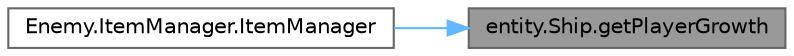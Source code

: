 digraph "entity.Ship.getPlayerGrowth"
{
 // LATEX_PDF_SIZE
  bgcolor="transparent";
  edge [fontname=Helvetica,fontsize=10,labelfontname=Helvetica,labelfontsize=10];
  node [fontname=Helvetica,fontsize=10,shape=box,height=0.2,width=0.4];
  rankdir="RL";
  Node1 [id="Node000001",label="entity.Ship.getPlayerGrowth",height=0.2,width=0.4,color="gray40", fillcolor="grey60", style="filled", fontcolor="black",tooltip=" "];
  Node1 -> Node2 [id="edge1_Node000001_Node000002",dir="back",color="steelblue1",style="solid",tooltip=" "];
  Node2 [id="Node000002",label="Enemy.ItemManager.ItemManager",height=0.2,width=0.4,color="grey40", fillcolor="white", style="filled",URL="$class_enemy_1_1_item_manager.html#a92fc23273e2c3d32be0290c4490f1d77",tooltip=" "];
}
